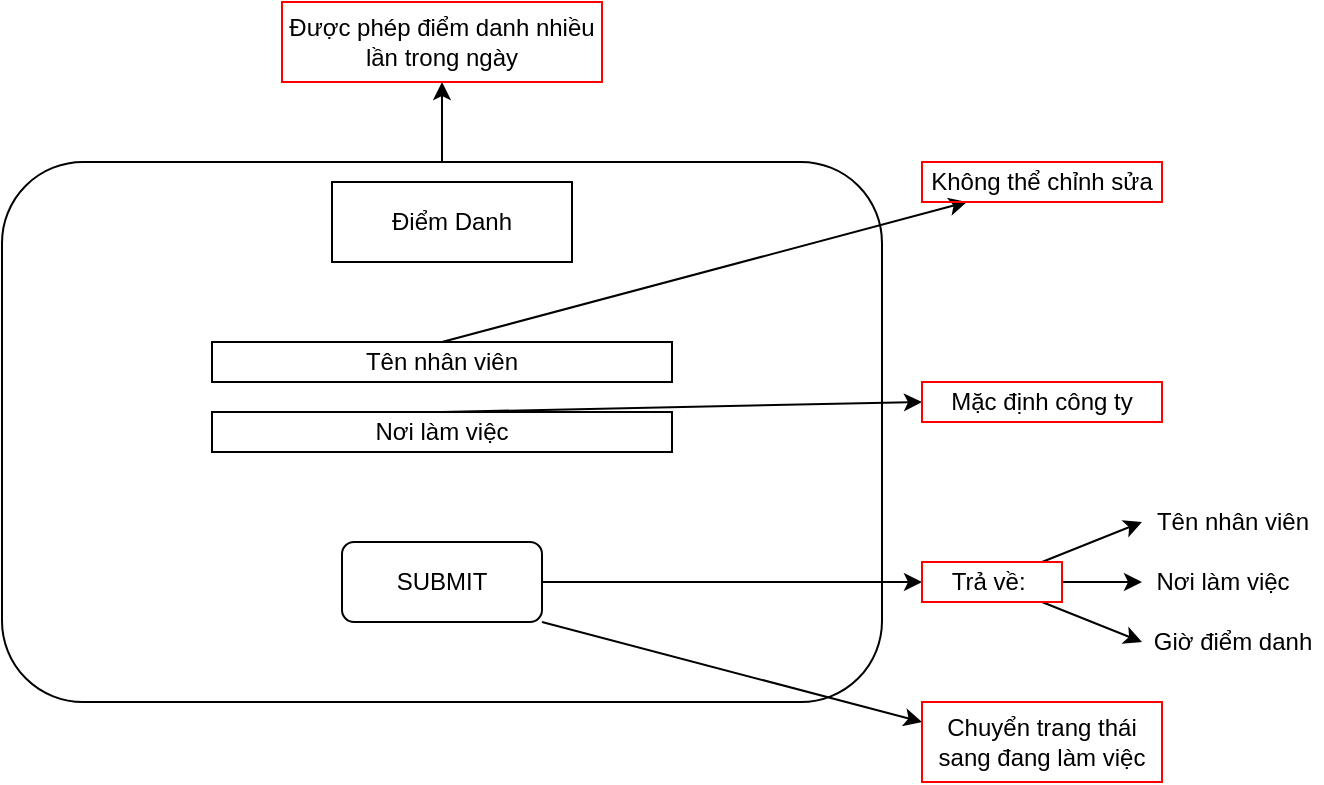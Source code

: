 <mxfile>
    <diagram id="oMF2NBadHS9Vo5Fd6G1Z" name="Page-1">
        <mxGraphModel dx="1293" dy="528" grid="1" gridSize="10" guides="1" tooltips="1" connect="1" arrows="1" fold="1" page="1" pageScale="1" pageWidth="850" pageHeight="1100" math="0" shadow="0">
            <root>
                <mxCell id="0"/>
                <mxCell id="1" parent="0"/>
                <mxCell id="24" style="edgeStyle=none;html=1;" edge="1" parent="1" source="2">
                    <mxGeometry relative="1" as="geometry">
                        <mxPoint x="360" y="120" as="targetPoint"/>
                    </mxGeometry>
                </mxCell>
                <mxCell id="2" value="" style="rounded=1;whiteSpace=wrap;html=1;" vertex="1" parent="1">
                    <mxGeometry x="140" y="160" width="440" height="270" as="geometry"/>
                </mxCell>
                <mxCell id="4" value="Điểm Danh" style="rounded=0;whiteSpace=wrap;html=1;" vertex="1" parent="1">
                    <mxGeometry x="305" y="170" width="120" height="40" as="geometry"/>
                </mxCell>
                <mxCell id="6" value="Tên nhân viên" style="rounded=0;whiteSpace=wrap;html=1;" vertex="1" parent="1">
                    <mxGeometry x="245" y="250" width="230" height="20" as="geometry"/>
                </mxCell>
                <mxCell id="7" value="Nơi làm việc" style="rounded=0;whiteSpace=wrap;html=1;" vertex="1" parent="1">
                    <mxGeometry x="245" y="285" width="230" height="20" as="geometry"/>
                </mxCell>
                <mxCell id="8" value="SUBMIT" style="rounded=1;whiteSpace=wrap;html=1;" vertex="1" parent="1">
                    <mxGeometry x="310" y="350" width="100" height="40" as="geometry"/>
                </mxCell>
                <mxCell id="9" value="" style="endArrow=classic;html=1;exitX=0.5;exitY=0;exitDx=0;exitDy=0;" edge="1" parent="1" source="6" target="10">
                    <mxGeometry width="50" height="50" relative="1" as="geometry">
                        <mxPoint x="410" y="320" as="sourcePoint"/>
                        <mxPoint x="600" y="160" as="targetPoint"/>
                    </mxGeometry>
                </mxCell>
                <mxCell id="10" value="Không thể chỉnh sửa" style="text;html=1;strokeColor=#FF0000;fillColor=none;align=center;verticalAlign=middle;whiteSpace=wrap;rounded=0;" vertex="1" parent="1">
                    <mxGeometry x="600" y="160" width="120" height="20" as="geometry"/>
                </mxCell>
                <mxCell id="12" value="" style="endArrow=classic;html=1;exitX=0.5;exitY=0;exitDx=0;exitDy=0;" edge="1" parent="1" source="7">
                    <mxGeometry width="50" height="50" relative="1" as="geometry">
                        <mxPoint x="410" y="300" as="sourcePoint"/>
                        <mxPoint x="600" y="280" as="targetPoint"/>
                    </mxGeometry>
                </mxCell>
                <mxCell id="13" value="Mặc định công ty" style="text;html=1;strokeColor=#FF0000;fillColor=none;align=center;verticalAlign=middle;whiteSpace=wrap;rounded=0;" vertex="1" parent="1">
                    <mxGeometry x="600" y="270" width="120" height="20" as="geometry"/>
                </mxCell>
                <mxCell id="14" value="" style="endArrow=classic;html=1;exitX=1;exitY=0.5;exitDx=0;exitDy=0;" edge="1" parent="1" source="8">
                    <mxGeometry width="50" height="50" relative="1" as="geometry">
                        <mxPoint x="410" y="300" as="sourcePoint"/>
                        <mxPoint x="600" y="370" as="targetPoint"/>
                    </mxGeometry>
                </mxCell>
                <mxCell id="16" style="edgeStyle=none;html=1;" edge="1" parent="1" source="15">
                    <mxGeometry relative="1" as="geometry">
                        <mxPoint x="710" y="340" as="targetPoint"/>
                    </mxGeometry>
                </mxCell>
                <mxCell id="18" style="edgeStyle=none;html=1;" edge="1" parent="1" source="15">
                    <mxGeometry relative="1" as="geometry">
                        <mxPoint x="710" y="370" as="targetPoint"/>
                    </mxGeometry>
                </mxCell>
                <mxCell id="20" style="edgeStyle=none;html=1;" edge="1" parent="1" source="15">
                    <mxGeometry relative="1" as="geometry">
                        <mxPoint x="710" y="400" as="targetPoint"/>
                    </mxGeometry>
                </mxCell>
                <mxCell id="15" value="Trả về:&amp;nbsp;" style="text;html=1;strokeColor=#FF0000;fillColor=none;align=center;verticalAlign=middle;whiteSpace=wrap;rounded=0;" vertex="1" parent="1">
                    <mxGeometry x="600" y="360" width="70" height="20" as="geometry"/>
                </mxCell>
                <mxCell id="17" value="Tên nhân viên" style="text;html=1;align=center;verticalAlign=middle;resizable=0;points=[];autosize=1;strokeColor=none;" vertex="1" parent="1">
                    <mxGeometry x="710" y="330" width="90" height="20" as="geometry"/>
                </mxCell>
                <mxCell id="19" value="Nơi làm việc" style="text;html=1;align=center;verticalAlign=middle;resizable=0;points=[];autosize=1;strokeColor=none;" vertex="1" parent="1">
                    <mxGeometry x="710" y="360" width="80" height="20" as="geometry"/>
                </mxCell>
                <mxCell id="21" value="Giờ điểm danh&lt;br&gt;" style="text;html=1;align=center;verticalAlign=middle;resizable=0;points=[];autosize=1;strokeColor=none;" vertex="1" parent="1">
                    <mxGeometry x="710" y="390" width="90" height="20" as="geometry"/>
                </mxCell>
                <mxCell id="22" value="" style="endArrow=classic;html=1;exitX=1;exitY=1;exitDx=0;exitDy=0;" edge="1" parent="1" source="8">
                    <mxGeometry width="50" height="50" relative="1" as="geometry">
                        <mxPoint x="410" y="450" as="sourcePoint"/>
                        <mxPoint x="600" y="440" as="targetPoint"/>
                    </mxGeometry>
                </mxCell>
                <mxCell id="23" value="Chuyển trang thái sang đang làm việc" style="whiteSpace=wrap;html=1;strokeColor=#FF0000;" vertex="1" parent="1">
                    <mxGeometry x="600" y="430" width="120" height="40" as="geometry"/>
                </mxCell>
                <mxCell id="25" value="Được phép điểm danh nhiều lần trong ngày&lt;br&gt;" style="whiteSpace=wrap;html=1;strokeColor=#FF0000;" vertex="1" parent="1">
                    <mxGeometry x="280" y="80" width="160" height="40" as="geometry"/>
                </mxCell>
            </root>
        </mxGraphModel>
    </diagram>
</mxfile>